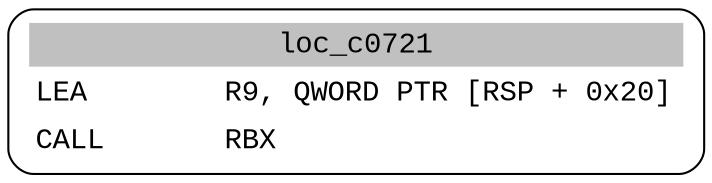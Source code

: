digraph asm_graph {
1941 [
shape="Mrecord" fontname="Courier New"label =<<table border="0" cellborder="0" cellpadding="3"><tr><td align="center" colspan="2" bgcolor="grey">loc_c0721</td></tr><tr><td align="left">LEA        R9, QWORD PTR [RSP + 0x20]</td></tr><tr><td align="left">CALL       RBX</td></tr></table>> ];
}